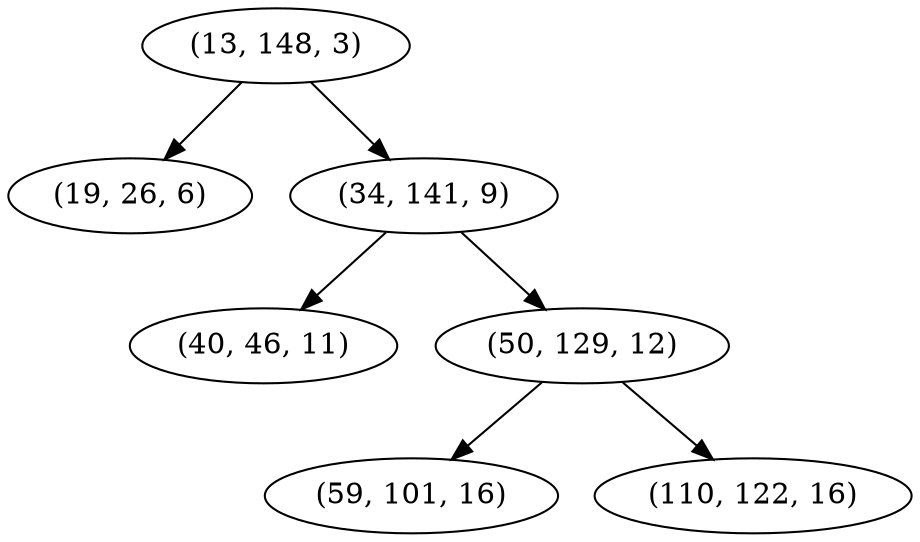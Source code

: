 digraph tree {
    "(13, 148, 3)";
    "(19, 26, 6)";
    "(34, 141, 9)";
    "(40, 46, 11)";
    "(50, 129, 12)";
    "(59, 101, 16)";
    "(110, 122, 16)";
    "(13, 148, 3)" -> "(19, 26, 6)";
    "(13, 148, 3)" -> "(34, 141, 9)";
    "(34, 141, 9)" -> "(40, 46, 11)";
    "(34, 141, 9)" -> "(50, 129, 12)";
    "(50, 129, 12)" -> "(59, 101, 16)";
    "(50, 129, 12)" -> "(110, 122, 16)";
}
